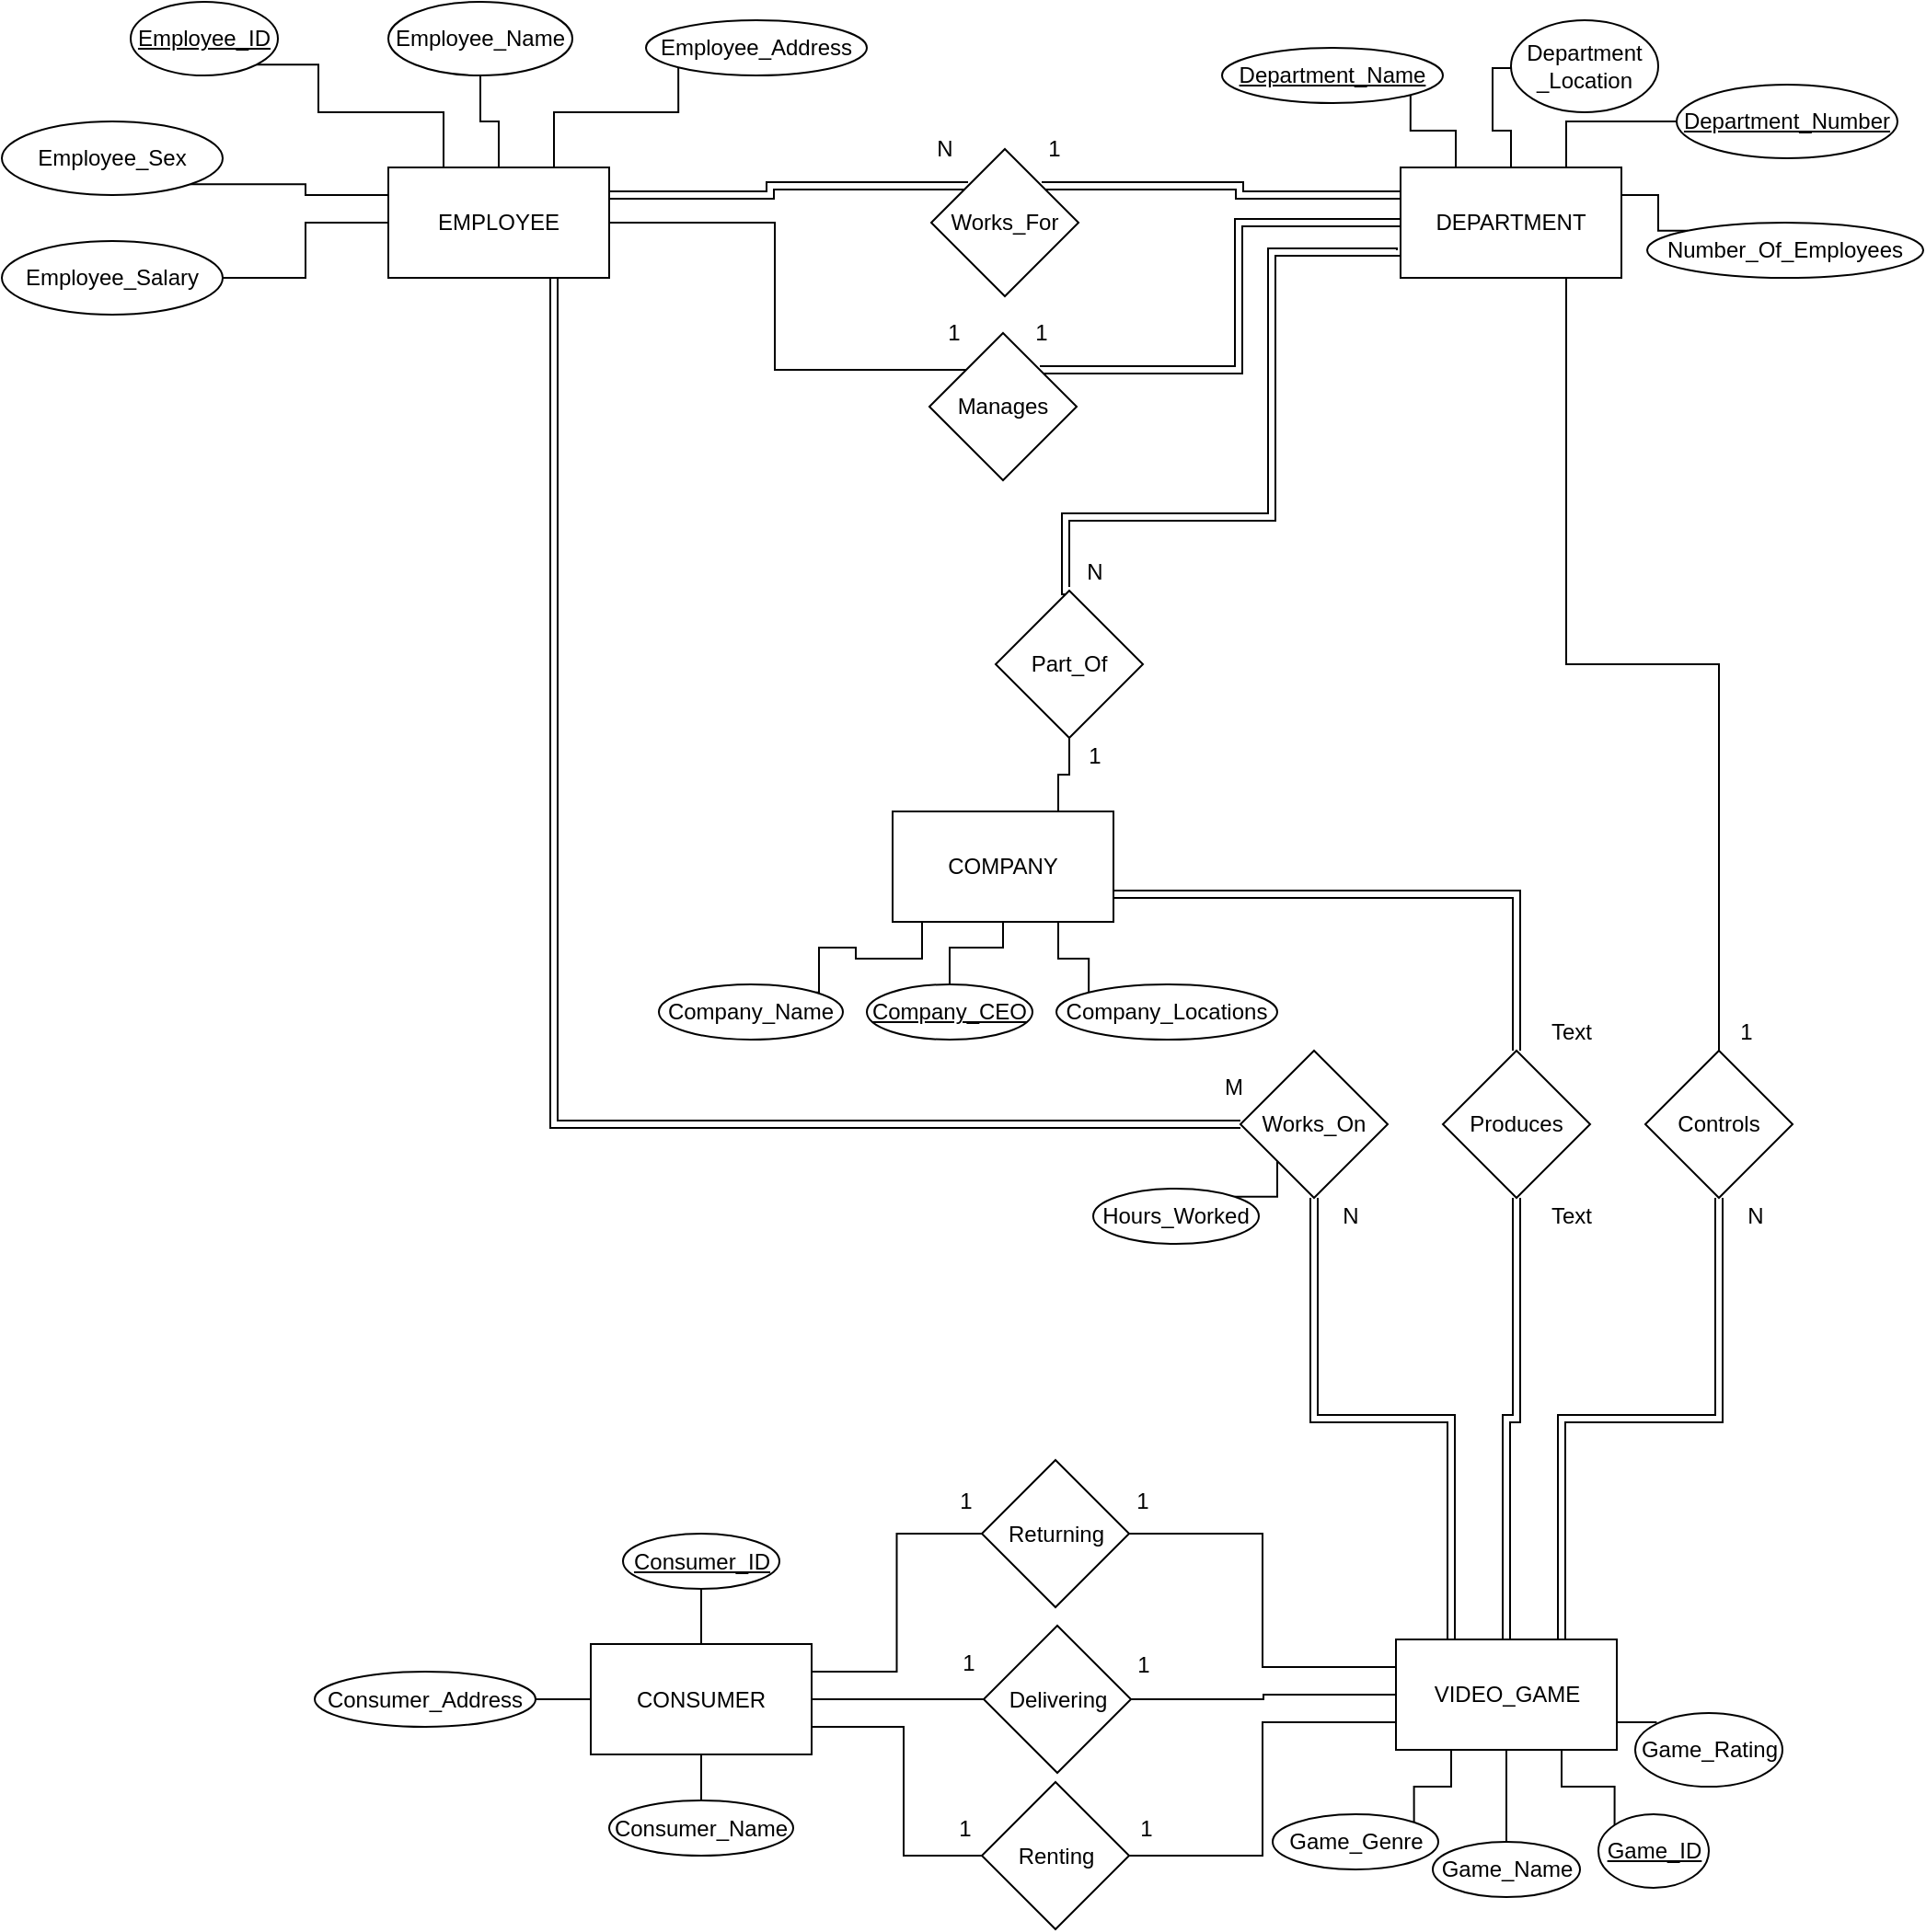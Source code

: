 <mxfile version="12.3.2" type="device" pages="2"><diagram id="pkWlkl_4wmQNtJCve50J" name="ER_Diagram"><mxGraphModel dx="2690" dy="1055" grid="1" gridSize="10" guides="1" tooltips="1" connect="1" arrows="1" fold="1" page="1" pageScale="1" pageWidth="850" pageHeight="1100" math="0" shadow="0"><root><mxCell id="I0w0LLHJPaxNUQu-10mH-0"/><mxCell id="I0w0LLHJPaxNUQu-10mH-1" parent="I0w0LLHJPaxNUQu-10mH-0"/><mxCell id="Tpa4xKge-1lGGUMqEtfg-49" style="edgeStyle=orthogonalEdgeStyle;rounded=0;orthogonalLoop=1;jettySize=auto;html=1;exitX=1;exitY=0.75;exitDx=0;exitDy=0;entryX=0.5;entryY=0;entryDx=0;entryDy=0;endArrow=none;endFill=0;shape=link;" edge="1" parent="I0w0LLHJPaxNUQu-10mH-1" source="I0w0LLHJPaxNUQu-10mH-2" target="Tpa4xKge-1lGGUMqEtfg-44"><mxGeometry relative="1" as="geometry"/></mxCell><mxCell id="9fXInhG3Dvd31H-AmijZ-2" style="edgeStyle=orthogonalEdgeStyle;rounded=0;orthogonalLoop=1;jettySize=auto;html=1;exitX=0.75;exitY=1;exitDx=0;exitDy=0;entryX=0;entryY=0;entryDx=0;entryDy=0;endArrow=none;endFill=0;" edge="1" parent="I0w0LLHJPaxNUQu-10mH-1" source="I0w0LLHJPaxNUQu-10mH-2" target="Tpa4xKge-1lGGUMqEtfg-40"><mxGeometry relative="1" as="geometry"/></mxCell><mxCell id="9fXInhG3Dvd31H-AmijZ-3" style="edgeStyle=orthogonalEdgeStyle;rounded=0;orthogonalLoop=1;jettySize=auto;html=1;exitX=0.25;exitY=1;exitDx=0;exitDy=0;entryX=1;entryY=0;entryDx=0;entryDy=0;endArrow=none;endFill=0;" edge="1" parent="I0w0LLHJPaxNUQu-10mH-1" source="I0w0LLHJPaxNUQu-10mH-2" target="Tpa4xKge-1lGGUMqEtfg-39"><mxGeometry relative="1" as="geometry"><Array as="points"><mxPoint x="380" y="500"/><mxPoint x="380" y="520"/><mxPoint x="344" y="520"/><mxPoint x="344" y="514"/><mxPoint x="324" y="514"/></Array></mxGeometry></mxCell><mxCell id="I0w0LLHJPaxNUQu-10mH-2" value="COMPANY" style="rounded=0;whiteSpace=wrap;html=1;" vertex="1" parent="I0w0LLHJPaxNUQu-10mH-1"><mxGeometry x="364" y="440" width="120" height="60" as="geometry"/></mxCell><mxCell id="Tpa4xKge-1lGGUMqEtfg-28" style="edgeStyle=orthogonalEdgeStyle;rounded=0;orthogonalLoop=1;jettySize=auto;html=1;exitX=1;exitY=0.25;exitDx=0;exitDy=0;entryX=0;entryY=0;entryDx=0;entryDy=0;shape=link;" edge="1" parent="I0w0LLHJPaxNUQu-10mH-1" source="I0w0LLHJPaxNUQu-10mH-3" target="Tpa4xKge-1lGGUMqEtfg-24"><mxGeometry relative="1" as="geometry"/></mxCell><mxCell id="Tpa4xKge-1lGGUMqEtfg-30" style="edgeStyle=orthogonalEdgeStyle;rounded=0;orthogonalLoop=1;jettySize=auto;html=1;exitX=1;exitY=0.5;exitDx=0;exitDy=0;entryX=0;entryY=0;entryDx=0;entryDy=0;endArrow=none;endFill=0;" edge="1" parent="I0w0LLHJPaxNUQu-10mH-1" source="I0w0LLHJPaxNUQu-10mH-3" target="Tpa4xKge-1lGGUMqEtfg-25"><mxGeometry relative="1" as="geometry"><Array as="points"><mxPoint x="300" y="120"/><mxPoint x="300" y="200"/></Array></mxGeometry></mxCell><mxCell id="Tpa4xKge-1lGGUMqEtfg-51" style="edgeStyle=orthogonalEdgeStyle;rounded=0;orthogonalLoop=1;jettySize=auto;html=1;exitX=0.75;exitY=1;exitDx=0;exitDy=0;entryX=0;entryY=0.5;entryDx=0;entryDy=0;endArrow=none;endFill=0;shape=link;" edge="1" parent="I0w0LLHJPaxNUQu-10mH-1" source="I0w0LLHJPaxNUQu-10mH-3" target="Tpa4xKge-1lGGUMqEtfg-45"><mxGeometry relative="1" as="geometry"/></mxCell><mxCell id="I0w0LLHJPaxNUQu-10mH-3" value="EMPLOYEE" style="rounded=0;whiteSpace=wrap;html=1;" vertex="1" parent="I0w0LLHJPaxNUQu-10mH-1"><mxGeometry x="90" y="90" width="120" height="60" as="geometry"/></mxCell><mxCell id="Tpa4xKge-1lGGUMqEtfg-35" style="edgeStyle=orthogonalEdgeStyle;rounded=0;orthogonalLoop=1;jettySize=auto;html=1;exitX=0;exitY=0.75;exitDx=0;exitDy=0;entryX=0.5;entryY=0;entryDx=0;entryDy=0;endArrow=none;endFill=0;shape=link;" edge="1" parent="I0w0LLHJPaxNUQu-10mH-1" source="I0w0LLHJPaxNUQu-10mH-4" target="Tpa4xKge-1lGGUMqEtfg-34"><mxGeometry relative="1" as="geometry"><Array as="points"><mxPoint x="570" y="136"/><mxPoint x="570" y="280"/><mxPoint x="458" y="280"/></Array></mxGeometry></mxCell><mxCell id="Tpa4xKge-1lGGUMqEtfg-50" style="edgeStyle=orthogonalEdgeStyle;rounded=0;orthogonalLoop=1;jettySize=auto;html=1;exitX=0.75;exitY=1;exitDx=0;exitDy=0;entryX=0.5;entryY=0;entryDx=0;entryDy=0;endArrow=none;endFill=0;" edge="1" parent="I0w0LLHJPaxNUQu-10mH-1" source="I0w0LLHJPaxNUQu-10mH-4" target="Tpa4xKge-1lGGUMqEtfg-43"><mxGeometry relative="1" as="geometry"/></mxCell><mxCell id="fMg0SopHp3dBCs3YoweB-34" style="edgeStyle=orthogonalEdgeStyle;rounded=0;orthogonalLoop=1;jettySize=auto;html=1;exitX=0.25;exitY=0;exitDx=0;exitDy=0;entryX=1;entryY=1;entryDx=0;entryDy=0;endArrow=none;endFill=0;" edge="1" parent="I0w0LLHJPaxNUQu-10mH-1" source="I0w0LLHJPaxNUQu-10mH-4" target="Tpa4xKge-1lGGUMqEtfg-3"><mxGeometry relative="1" as="geometry"/></mxCell><mxCell id="fMg0SopHp3dBCs3YoweB-36" style="edgeStyle=orthogonalEdgeStyle;rounded=0;orthogonalLoop=1;jettySize=auto;html=1;exitX=0.5;exitY=0;exitDx=0;exitDy=0;entryX=0;entryY=0.5;entryDx=0;entryDy=0;endArrow=none;endFill=0;" edge="1" parent="I0w0LLHJPaxNUQu-10mH-1" source="I0w0LLHJPaxNUQu-10mH-4" target="Tpa4xKge-1lGGUMqEtfg-5"><mxGeometry relative="1" as="geometry"><Array as="points"><mxPoint x="700" y="70"/><mxPoint x="690" y="70"/><mxPoint x="690" y="36"/></Array></mxGeometry></mxCell><mxCell id="fMg0SopHp3dBCs3YoweB-37" style="edgeStyle=orthogonalEdgeStyle;rounded=0;orthogonalLoop=1;jettySize=auto;html=1;exitX=0.75;exitY=0;exitDx=0;exitDy=0;entryX=0;entryY=0.5;entryDx=0;entryDy=0;endArrow=none;endFill=0;" edge="1" parent="I0w0LLHJPaxNUQu-10mH-1" source="I0w0LLHJPaxNUQu-10mH-4" target="Tpa4xKge-1lGGUMqEtfg-37"><mxGeometry relative="1" as="geometry"/></mxCell><mxCell id="fMg0SopHp3dBCs3YoweB-38" style="edgeStyle=orthogonalEdgeStyle;rounded=0;orthogonalLoop=1;jettySize=auto;html=1;exitX=1;exitY=0.25;exitDx=0;exitDy=0;entryX=0;entryY=0;entryDx=0;entryDy=0;endArrow=none;endFill=0;" edge="1" parent="I0w0LLHJPaxNUQu-10mH-1" source="I0w0LLHJPaxNUQu-10mH-4" target="9fXInhG3Dvd31H-AmijZ-0"><mxGeometry relative="1" as="geometry"/></mxCell><mxCell id="I0w0LLHJPaxNUQu-10mH-4" value="DEPARTMENT" style="rounded=0;whiteSpace=wrap;html=1;" vertex="1" parent="I0w0LLHJPaxNUQu-10mH-1"><mxGeometry x="640" y="90" width="120" height="60" as="geometry"/></mxCell><mxCell id="Tpa4xKge-1lGGUMqEtfg-62" style="edgeStyle=orthogonalEdgeStyle;rounded=0;orthogonalLoop=1;jettySize=auto;html=1;exitX=1;exitY=0.25;exitDx=0;exitDy=0;entryX=0;entryY=0.5;entryDx=0;entryDy=0;endArrow=none;endFill=0;" edge="1" parent="I0w0LLHJPaxNUQu-10mH-1" source="I0w0LLHJPaxNUQu-10mH-5" target="Tpa4xKge-1lGGUMqEtfg-60"><mxGeometry relative="1" as="geometry"/></mxCell><mxCell id="Tpa4xKge-1lGGUMqEtfg-63" style="edgeStyle=orthogonalEdgeStyle;rounded=0;orthogonalLoop=1;jettySize=auto;html=1;exitX=1;exitY=0.75;exitDx=0;exitDy=0;entryX=0;entryY=0.5;entryDx=0;entryDy=0;endArrow=none;endFill=0;" edge="1" parent="I0w0LLHJPaxNUQu-10mH-1" source="I0w0LLHJPaxNUQu-10mH-5" target="Tpa4xKge-1lGGUMqEtfg-57"><mxGeometry relative="1" as="geometry"><Array as="points"><mxPoint x="370" y="937.5"/><mxPoint x="370" y="1007.5"/></Array></mxGeometry></mxCell><mxCell id="fMg0SopHp3dBCs3YoweB-21" style="edgeStyle=orthogonalEdgeStyle;rounded=0;orthogonalLoop=1;jettySize=auto;html=1;exitX=1;exitY=0.5;exitDx=0;exitDy=0;entryX=0;entryY=0.5;entryDx=0;entryDy=0;endArrow=none;endFill=0;" edge="1" parent="I0w0LLHJPaxNUQu-10mH-1" source="I0w0LLHJPaxNUQu-10mH-5" target="fMg0SopHp3dBCs3YoweB-19"><mxGeometry relative="1" as="geometry"/></mxCell><mxCell id="fMg0SopHp3dBCs3YoweB-31" style="edgeStyle=orthogonalEdgeStyle;rounded=0;orthogonalLoop=1;jettySize=auto;html=1;exitX=0.5;exitY=0;exitDx=0;exitDy=0;entryX=0.5;entryY=1;entryDx=0;entryDy=0;endArrow=none;endFill=0;" edge="1" parent="I0w0LLHJPaxNUQu-10mH-1" source="I0w0LLHJPaxNUQu-10mH-5" target="fMg0SopHp3dBCs3YoweB-25"><mxGeometry relative="1" as="geometry"/></mxCell><mxCell id="fMg0SopHp3dBCs3YoweB-32" style="edgeStyle=orthogonalEdgeStyle;rounded=0;orthogonalLoop=1;jettySize=auto;html=1;exitX=0;exitY=0.5;exitDx=0;exitDy=0;entryX=1;entryY=0.5;entryDx=0;entryDy=0;endArrow=none;endFill=0;" edge="1" parent="I0w0LLHJPaxNUQu-10mH-1" source="I0w0LLHJPaxNUQu-10mH-5" target="fMg0SopHp3dBCs3YoweB-27"><mxGeometry relative="1" as="geometry"/></mxCell><mxCell id="fMg0SopHp3dBCs3YoweB-33" style="edgeStyle=orthogonalEdgeStyle;rounded=0;orthogonalLoop=1;jettySize=auto;html=1;exitX=0.5;exitY=1;exitDx=0;exitDy=0;entryX=0.5;entryY=0;entryDx=0;entryDy=0;endArrow=none;endFill=0;" edge="1" parent="I0w0LLHJPaxNUQu-10mH-1" source="I0w0LLHJPaxNUQu-10mH-5" target="fMg0SopHp3dBCs3YoweB-26"><mxGeometry relative="1" as="geometry"/></mxCell><mxCell id="I0w0LLHJPaxNUQu-10mH-5" value="CONSUMER" style="rounded=0;whiteSpace=wrap;html=1;" vertex="1" parent="I0w0LLHJPaxNUQu-10mH-1"><mxGeometry x="200" y="892.5" width="120" height="60" as="geometry"/></mxCell><mxCell id="Tpa4xKge-1lGGUMqEtfg-66" style="edgeStyle=orthogonalEdgeStyle;rounded=0;orthogonalLoop=1;jettySize=auto;html=1;exitX=0.25;exitY=1;exitDx=0;exitDy=0;entryX=1;entryY=0;entryDx=0;entryDy=0;endArrow=none;endFill=0;" edge="1" parent="I0w0LLHJPaxNUQu-10mH-1" source="I0w0LLHJPaxNUQu-10mH-6" target="Tpa4xKge-1lGGUMqEtfg-10"><mxGeometry relative="1" as="geometry"/></mxCell><mxCell id="Tpa4xKge-1lGGUMqEtfg-67" style="edgeStyle=orthogonalEdgeStyle;rounded=0;orthogonalLoop=1;jettySize=auto;html=1;exitX=0.75;exitY=1;exitDx=0;exitDy=0;entryX=0;entryY=0;entryDx=0;entryDy=0;endArrow=none;endFill=0;" edge="1" parent="I0w0LLHJPaxNUQu-10mH-1" source="I0w0LLHJPaxNUQu-10mH-6" target="Tpa4xKge-1lGGUMqEtfg-11"><mxGeometry relative="1" as="geometry"/></mxCell><mxCell id="Tpa4xKge-1lGGUMqEtfg-68" style="edgeStyle=orthogonalEdgeStyle;rounded=0;orthogonalLoop=1;jettySize=auto;html=1;exitX=0.5;exitY=1;exitDx=0;exitDy=0;entryX=0.5;entryY=0;entryDx=0;entryDy=0;endArrow=none;endFill=0;" edge="1" parent="I0w0LLHJPaxNUQu-10mH-1" source="I0w0LLHJPaxNUQu-10mH-6" target="Tpa4xKge-1lGGUMqEtfg-9"><mxGeometry relative="1" as="geometry"/></mxCell><mxCell id="fMg0SopHp3dBCs3YoweB-2" style="edgeStyle=orthogonalEdgeStyle;rounded=0;orthogonalLoop=1;jettySize=auto;html=1;exitX=1;exitY=0.75;exitDx=0;exitDy=0;entryX=0;entryY=0;entryDx=0;entryDy=0;endArrow=none;endFill=0;" edge="1" parent="I0w0LLHJPaxNUQu-10mH-1" source="I0w0LLHJPaxNUQu-10mH-6" target="fMg0SopHp3dBCs3YoweB-1"><mxGeometry relative="1" as="geometry"/></mxCell><mxCell id="I0w0LLHJPaxNUQu-10mH-6" value="VIDEO_GAME" style="rounded=0;whiteSpace=wrap;html=1;" vertex="1" parent="I0w0LLHJPaxNUQu-10mH-1"><mxGeometry x="637.5" y="890" width="120" height="60" as="geometry"/></mxCell><mxCell id="Tpa4xKge-1lGGUMqEtfg-12" style="edgeStyle=orthogonalEdgeStyle;rounded=0;orthogonalLoop=1;jettySize=auto;html=1;exitX=0.5;exitY=1;exitDx=0;exitDy=0;entryX=0.5;entryY=0;entryDx=0;entryDy=0;endArrow=none;endFill=0;" edge="1" parent="I0w0LLHJPaxNUQu-10mH-1" source="Tpa4xKge-1lGGUMqEtfg-0" target="I0w0LLHJPaxNUQu-10mH-3"><mxGeometry relative="1" as="geometry"/></mxCell><mxCell id="Tpa4xKge-1lGGUMqEtfg-0" value="Employee_Name" style="ellipse;whiteSpace=wrap;html=1;" vertex="1" parent="I0w0LLHJPaxNUQu-10mH-1"><mxGeometry x="90" width="100" height="40" as="geometry"/></mxCell><mxCell id="Tpa4xKge-1lGGUMqEtfg-14" style="edgeStyle=orthogonalEdgeStyle;rounded=0;orthogonalLoop=1;jettySize=auto;html=1;exitX=0;exitY=1;exitDx=0;exitDy=0;entryX=0.75;entryY=0;entryDx=0;entryDy=0;endArrow=none;endFill=0;" edge="1" parent="I0w0LLHJPaxNUQu-10mH-1" source="Tpa4xKge-1lGGUMqEtfg-1" target="I0w0LLHJPaxNUQu-10mH-3"><mxGeometry relative="1" as="geometry"><Array as="points"><mxPoint x="248" y="60"/><mxPoint x="180" y="60"/></Array></mxGeometry></mxCell><mxCell id="Tpa4xKge-1lGGUMqEtfg-1" value="Employee_Address" style="ellipse;whiteSpace=wrap;html=1;" vertex="1" parent="I0w0LLHJPaxNUQu-10mH-1"><mxGeometry x="230" y="10" width="120" height="30" as="geometry"/></mxCell><mxCell id="Tpa4xKge-1lGGUMqEtfg-13" style="edgeStyle=orthogonalEdgeStyle;rounded=0;orthogonalLoop=1;jettySize=auto;html=1;exitX=1;exitY=1;exitDx=0;exitDy=0;entryX=0.25;entryY=0;entryDx=0;entryDy=0;endArrow=none;endFill=0;" edge="1" parent="I0w0LLHJPaxNUQu-10mH-1" source="Tpa4xKge-1lGGUMqEtfg-2" target="I0w0LLHJPaxNUQu-10mH-3"><mxGeometry relative="1" as="geometry"><Array as="points"><mxPoint x="52" y="60"/><mxPoint x="120" y="60"/></Array></mxGeometry></mxCell><mxCell id="Tpa4xKge-1lGGUMqEtfg-2" value="Employee_ID" style="ellipse;whiteSpace=wrap;html=1;fontStyle=4" vertex="1" parent="I0w0LLHJPaxNUQu-10mH-1"><mxGeometry x="-50" width="80" height="40" as="geometry"/></mxCell><mxCell id="Tpa4xKge-1lGGUMqEtfg-3" value="Department_Name" style="ellipse;whiteSpace=wrap;html=1;fontStyle=4" vertex="1" parent="I0w0LLHJPaxNUQu-10mH-1"><mxGeometry x="543" y="25" width="120" height="30" as="geometry"/></mxCell><mxCell id="Tpa4xKge-1lGGUMqEtfg-5" value="Department&lt;br&gt;_Location" style="ellipse;whiteSpace=wrap;html=1;" vertex="1" parent="I0w0LLHJPaxNUQu-10mH-1"><mxGeometry x="700" y="10" width="80" height="50" as="geometry"/></mxCell><mxCell id="Tpa4xKge-1lGGUMqEtfg-9" value="Game_Name" style="ellipse;whiteSpace=wrap;html=1;" vertex="1" parent="I0w0LLHJPaxNUQu-10mH-1"><mxGeometry x="657.5" y="1000" width="80" height="30" as="geometry"/></mxCell><mxCell id="Tpa4xKge-1lGGUMqEtfg-10" value="Game_Genre" style="ellipse;whiteSpace=wrap;html=1;" vertex="1" parent="I0w0LLHJPaxNUQu-10mH-1"><mxGeometry x="570.5" y="985" width="90" height="30" as="geometry"/></mxCell><mxCell id="Tpa4xKge-1lGGUMqEtfg-11" value="Game_ID" style="ellipse;whiteSpace=wrap;html=1;fontStyle=4" vertex="1" parent="I0w0LLHJPaxNUQu-10mH-1"><mxGeometry x="747.5" y="985" width="60" height="40" as="geometry"/></mxCell><mxCell id="Tpa4xKge-1lGGUMqEtfg-21" style="edgeStyle=orthogonalEdgeStyle;rounded=0;orthogonalLoop=1;jettySize=auto;html=1;exitX=1;exitY=1;exitDx=0;exitDy=0;entryX=0;entryY=0.25;entryDx=0;entryDy=0;endArrow=none;endFill=0;" edge="1" parent="I0w0LLHJPaxNUQu-10mH-1" source="Tpa4xKge-1lGGUMqEtfg-18" target="I0w0LLHJPaxNUQu-10mH-3"><mxGeometry relative="1" as="geometry"/></mxCell><mxCell id="Tpa4xKge-1lGGUMqEtfg-18" value="Employee_Sex" style="ellipse;whiteSpace=wrap;html=1;" vertex="1" parent="I0w0LLHJPaxNUQu-10mH-1"><mxGeometry x="-120" y="65" width="120" height="40" as="geometry"/></mxCell><mxCell id="Tpa4xKge-1lGGUMqEtfg-22" style="edgeStyle=orthogonalEdgeStyle;rounded=0;orthogonalLoop=1;jettySize=auto;html=1;exitX=1;exitY=0.5;exitDx=0;exitDy=0;entryX=0;entryY=0.5;entryDx=0;entryDy=0;endArrow=none;endFill=0;" edge="1" parent="I0w0LLHJPaxNUQu-10mH-1" source="Tpa4xKge-1lGGUMqEtfg-19" target="I0w0LLHJPaxNUQu-10mH-3"><mxGeometry relative="1" as="geometry"/></mxCell><mxCell id="Tpa4xKge-1lGGUMqEtfg-19" value="Employee_Salary" style="ellipse;whiteSpace=wrap;html=1;" vertex="1" parent="I0w0LLHJPaxNUQu-10mH-1"><mxGeometry x="-120" y="130" width="120" height="40" as="geometry"/></mxCell><mxCell id="Tpa4xKge-1lGGUMqEtfg-29" style="edgeStyle=orthogonalEdgeStyle;rounded=0;orthogonalLoop=1;jettySize=auto;html=1;exitX=1;exitY=0;exitDx=0;exitDy=0;entryX=0;entryY=0.25;entryDx=0;entryDy=0;shape=link;" edge="1" parent="I0w0LLHJPaxNUQu-10mH-1" source="Tpa4xKge-1lGGUMqEtfg-24" target="I0w0LLHJPaxNUQu-10mH-4"><mxGeometry relative="1" as="geometry"/></mxCell><mxCell id="Tpa4xKge-1lGGUMqEtfg-24" value="Works_For" style="rhombus;whiteSpace=wrap;html=1;" vertex="1" parent="I0w0LLHJPaxNUQu-10mH-1"><mxGeometry x="385" y="80" width="80" height="80" as="geometry"/></mxCell><mxCell id="Tpa4xKge-1lGGUMqEtfg-31" style="edgeStyle=orthogonalEdgeStyle;shape=link;rounded=0;orthogonalLoop=1;jettySize=auto;html=1;exitX=1;exitY=0;exitDx=0;exitDy=0;entryX=0;entryY=0.5;entryDx=0;entryDy=0;" edge="1" parent="I0w0LLHJPaxNUQu-10mH-1" source="Tpa4xKge-1lGGUMqEtfg-25" target="I0w0LLHJPaxNUQu-10mH-4"><mxGeometry relative="1" as="geometry"/></mxCell><mxCell id="Tpa4xKge-1lGGUMqEtfg-25" value="Manages" style="rhombus;whiteSpace=wrap;html=1;" vertex="1" parent="I0w0LLHJPaxNUQu-10mH-1"><mxGeometry x="384" y="180" width="80" height="80" as="geometry"/></mxCell><mxCell id="Tpa4xKge-1lGGUMqEtfg-33" style="edgeStyle=orthogonalEdgeStyle;rounded=0;orthogonalLoop=1;jettySize=auto;html=1;exitX=0.5;exitY=0;exitDx=0;exitDy=0;entryX=0.5;entryY=1;entryDx=0;entryDy=0;endArrow=none;endFill=0;" edge="1" parent="I0w0LLHJPaxNUQu-10mH-1" source="Tpa4xKge-1lGGUMqEtfg-32" target="I0w0LLHJPaxNUQu-10mH-2"><mxGeometry relative="1" as="geometry"/></mxCell><mxCell id="Tpa4xKge-1lGGUMqEtfg-32" value="Company_CEO" style="ellipse;whiteSpace=wrap;html=1;fontStyle=4" vertex="1" parent="I0w0LLHJPaxNUQu-10mH-1"><mxGeometry x="350" y="534" width="90" height="30" as="geometry"/></mxCell><mxCell id="Tpa4xKge-1lGGUMqEtfg-36" style="edgeStyle=orthogonalEdgeStyle;rounded=0;orthogonalLoop=1;jettySize=auto;html=1;exitX=0.5;exitY=1;exitDx=0;exitDy=0;entryX=0.75;entryY=0;entryDx=0;entryDy=0;endArrow=none;endFill=0;" edge="1" parent="I0w0LLHJPaxNUQu-10mH-1" source="Tpa4xKge-1lGGUMqEtfg-34" target="I0w0LLHJPaxNUQu-10mH-2"><mxGeometry relative="1" as="geometry"/></mxCell><mxCell id="Tpa4xKge-1lGGUMqEtfg-34" value="Part_Of" style="rhombus;whiteSpace=wrap;html=1;" vertex="1" parent="I0w0LLHJPaxNUQu-10mH-1"><mxGeometry x="420" y="320" width="80" height="80" as="geometry"/></mxCell><mxCell id="Tpa4xKge-1lGGUMqEtfg-37" value="Department_Number" style="ellipse;whiteSpace=wrap;html=1;fontStyle=4" vertex="1" parent="I0w0LLHJPaxNUQu-10mH-1"><mxGeometry x="790" y="45" width="120" height="40" as="geometry"/></mxCell><mxCell id="Tpa4xKge-1lGGUMqEtfg-39" value="Company_Name" style="ellipse;whiteSpace=wrap;html=1;" vertex="1" parent="I0w0LLHJPaxNUQu-10mH-1"><mxGeometry x="237" y="534" width="100" height="30" as="geometry"/></mxCell><mxCell id="Tpa4xKge-1lGGUMqEtfg-40" value="Company_Locations" style="ellipse;whiteSpace=wrap;html=1;" vertex="1" parent="I0w0LLHJPaxNUQu-10mH-1"><mxGeometry x="453" y="534" width="120" height="30" as="geometry"/></mxCell><mxCell id="Tpa4xKge-1lGGUMqEtfg-73" style="edgeStyle=orthogonalEdgeStyle;shape=link;rounded=0;orthogonalLoop=1;jettySize=auto;html=1;exitX=0.5;exitY=1;exitDx=0;exitDy=0;entryX=0.75;entryY=0;entryDx=0;entryDy=0;endArrow=none;endFill=0;" edge="1" parent="I0w0LLHJPaxNUQu-10mH-1" source="Tpa4xKge-1lGGUMqEtfg-43" target="I0w0LLHJPaxNUQu-10mH-6"><mxGeometry relative="1" as="geometry"/></mxCell><mxCell id="Tpa4xKge-1lGGUMqEtfg-43" value="Controls" style="rhombus;whiteSpace=wrap;html=1;" vertex="1" parent="I0w0LLHJPaxNUQu-10mH-1"><mxGeometry x="773" y="570" width="80" height="80" as="geometry"/></mxCell><mxCell id="Tpa4xKge-1lGGUMqEtfg-46" style="edgeStyle=orthogonalEdgeStyle;rounded=0;orthogonalLoop=1;jettySize=auto;html=1;exitX=0.5;exitY=1;exitDx=0;exitDy=0;entryX=0.5;entryY=0;entryDx=0;entryDy=0;endArrow=none;endFill=0;shape=link;" edge="1" parent="I0w0LLHJPaxNUQu-10mH-1" source="Tpa4xKge-1lGGUMqEtfg-44" target="I0w0LLHJPaxNUQu-10mH-6"><mxGeometry relative="1" as="geometry"/></mxCell><mxCell id="Tpa4xKge-1lGGUMqEtfg-44" value="Produces" style="rhombus;whiteSpace=wrap;html=1;" vertex="1" parent="I0w0LLHJPaxNUQu-10mH-1"><mxGeometry x="663" y="570" width="80" height="80" as="geometry"/></mxCell><mxCell id="Tpa4xKge-1lGGUMqEtfg-48" style="edgeStyle=orthogonalEdgeStyle;rounded=0;orthogonalLoop=1;jettySize=auto;html=1;exitX=0.5;exitY=1;exitDx=0;exitDy=0;entryX=0.25;entryY=0;entryDx=0;entryDy=0;endArrow=none;endFill=0;shape=link;" edge="1" parent="I0w0LLHJPaxNUQu-10mH-1" source="Tpa4xKge-1lGGUMqEtfg-45" target="I0w0LLHJPaxNUQu-10mH-6"><mxGeometry relative="1" as="geometry"/></mxCell><mxCell id="Tpa4xKge-1lGGUMqEtfg-45" value="Works_On" style="rhombus;whiteSpace=wrap;html=1;" vertex="1" parent="I0w0LLHJPaxNUQu-10mH-1"><mxGeometry x="553" y="570" width="80" height="80" as="geometry"/></mxCell><mxCell id="Tpa4xKge-1lGGUMqEtfg-65" style="edgeStyle=orthogonalEdgeStyle;rounded=0;orthogonalLoop=1;jettySize=auto;html=1;exitX=1;exitY=0.5;exitDx=0;exitDy=0;entryX=0;entryY=0.75;entryDx=0;entryDy=0;endArrow=none;endFill=0;" edge="1" parent="I0w0LLHJPaxNUQu-10mH-1" source="Tpa4xKge-1lGGUMqEtfg-57" target="I0w0LLHJPaxNUQu-10mH-6"><mxGeometry relative="1" as="geometry"/></mxCell><mxCell id="Tpa4xKge-1lGGUMqEtfg-57" value="Renting" style="rhombus;whiteSpace=wrap;html=1;" vertex="1" parent="I0w0LLHJPaxNUQu-10mH-1"><mxGeometry x="412.5" y="967.5" width="80" height="80" as="geometry"/></mxCell><mxCell id="Tpa4xKge-1lGGUMqEtfg-64" style="edgeStyle=orthogonalEdgeStyle;rounded=0;orthogonalLoop=1;jettySize=auto;html=1;exitX=1;exitY=0.5;exitDx=0;exitDy=0;entryX=0;entryY=0.25;entryDx=0;entryDy=0;endArrow=none;endFill=0;" edge="1" parent="I0w0LLHJPaxNUQu-10mH-1" source="Tpa4xKge-1lGGUMqEtfg-60" target="I0w0LLHJPaxNUQu-10mH-6"><mxGeometry relative="1" as="geometry"/></mxCell><mxCell id="Tpa4xKge-1lGGUMqEtfg-60" value="Returning" style="rhombus;whiteSpace=wrap;html=1;" vertex="1" parent="I0w0LLHJPaxNUQu-10mH-1"><mxGeometry x="412.5" y="792.5" width="80" height="80" as="geometry"/></mxCell><mxCell id="fMg0SopHp3dBCs3YoweB-39" style="edgeStyle=orthogonalEdgeStyle;rounded=0;orthogonalLoop=1;jettySize=auto;html=1;exitX=1;exitY=0;exitDx=0;exitDy=0;entryX=0;entryY=1;entryDx=0;entryDy=0;endArrow=none;endFill=0;" edge="1" parent="I0w0LLHJPaxNUQu-10mH-1" source="Tpa4xKge-1lGGUMqEtfg-74" target="Tpa4xKge-1lGGUMqEtfg-45"><mxGeometry relative="1" as="geometry"/></mxCell><mxCell id="Tpa4xKge-1lGGUMqEtfg-74" value="Hours_Worked" style="ellipse;whiteSpace=wrap;html=1;" vertex="1" parent="I0w0LLHJPaxNUQu-10mH-1"><mxGeometry x="473" y="645" width="90" height="30" as="geometry"/></mxCell><mxCell id="9fXInhG3Dvd31H-AmijZ-0" value="Number_Of_Employees" style="ellipse;whiteSpace=wrap;html=1;" vertex="1" parent="I0w0LLHJPaxNUQu-10mH-1"><mxGeometry x="774" y="120" width="150" height="30" as="geometry"/></mxCell><mxCell id="fMg0SopHp3dBCs3YoweB-1" value="Game_Rating" style="ellipse;whiteSpace=wrap;html=1;" vertex="1" parent="I0w0LLHJPaxNUQu-10mH-1"><mxGeometry x="767.5" y="930" width="80" height="40" as="geometry"/></mxCell><mxCell id="fMg0SopHp3dBCs3YoweB-3" value="N" style="text;html=1;strokeColor=none;fillColor=none;align=center;verticalAlign=middle;whiteSpace=wrap;rounded=0;" vertex="1" parent="I0w0LLHJPaxNUQu-10mH-1"><mxGeometry x="385" y="70" width="15" height="20" as="geometry"/></mxCell><mxCell id="fMg0SopHp3dBCs3YoweB-4" value="1" style="text;html=1;strokeColor=none;fillColor=none;align=center;verticalAlign=middle;whiteSpace=wrap;rounded=0;" vertex="1" parent="I0w0LLHJPaxNUQu-10mH-1"><mxGeometry x="444" y="70" width="16" height="20" as="geometry"/></mxCell><mxCell id="fMg0SopHp3dBCs3YoweB-5" value="1" style="text;html=1;strokeColor=none;fillColor=none;align=center;verticalAlign=middle;whiteSpace=wrap;rounded=0;" vertex="1" parent="I0w0LLHJPaxNUQu-10mH-1"><mxGeometry x="390" y="170" width="15" height="20" as="geometry"/></mxCell><mxCell id="fMg0SopHp3dBCs3YoweB-6" value="1" style="text;html=1;strokeColor=none;fillColor=none;align=center;verticalAlign=middle;whiteSpace=wrap;rounded=0;" vertex="1" parent="I0w0LLHJPaxNUQu-10mH-1"><mxGeometry x="440" y="170" width="10" height="20" as="geometry"/></mxCell><mxCell id="fMg0SopHp3dBCs3YoweB-7" value="M" style="text;html=1;strokeColor=none;fillColor=none;align=center;verticalAlign=middle;whiteSpace=wrap;rounded=0;" vertex="1" parent="I0w0LLHJPaxNUQu-10mH-1"><mxGeometry x="543" y="580" width="13" height="20" as="geometry"/></mxCell><mxCell id="fMg0SopHp3dBCs3YoweB-8" value="N" style="text;html=1;strokeColor=none;fillColor=none;align=center;verticalAlign=middle;whiteSpace=wrap;rounded=0;" vertex="1" parent="I0w0LLHJPaxNUQu-10mH-1"><mxGeometry x="468" y="300" width="12" height="20" as="geometry"/></mxCell><mxCell id="fMg0SopHp3dBCs3YoweB-9" value="1" style="text;html=1;strokeColor=none;fillColor=none;align=center;verticalAlign=middle;whiteSpace=wrap;rounded=0;" vertex="1" parent="I0w0LLHJPaxNUQu-10mH-1"><mxGeometry x="468" y="400" width="12" height="20" as="geometry"/></mxCell><mxCell id="fMg0SopHp3dBCs3YoweB-10" value="N" style="text;html=1;strokeColor=none;fillColor=none;align=center;verticalAlign=middle;whiteSpace=wrap;rounded=0;" vertex="1" parent="I0w0LLHJPaxNUQu-10mH-1"><mxGeometry x="603" y="650" width="20" height="20" as="geometry"/></mxCell><mxCell id="fMg0SopHp3dBCs3YoweB-11" value="Text" style="text;html=1;strokeColor=none;fillColor=none;align=center;verticalAlign=middle;whiteSpace=wrap;rounded=0;" vertex="1" parent="I0w0LLHJPaxNUQu-10mH-1"><mxGeometry x="713" y="550" width="40" height="20" as="geometry"/></mxCell><mxCell id="fMg0SopHp3dBCs3YoweB-12" value="Text" style="text;html=1;strokeColor=none;fillColor=none;align=center;verticalAlign=middle;whiteSpace=wrap;rounded=0;" vertex="1" parent="I0w0LLHJPaxNUQu-10mH-1"><mxGeometry x="713" y="650" width="40" height="20" as="geometry"/></mxCell><mxCell id="fMg0SopHp3dBCs3YoweB-13" value="1" style="text;html=1;strokeColor=none;fillColor=none;align=center;verticalAlign=middle;whiteSpace=wrap;rounded=0;" vertex="1" parent="I0w0LLHJPaxNUQu-10mH-1"><mxGeometry x="823" y="550" width="10" height="20" as="geometry"/></mxCell><mxCell id="fMg0SopHp3dBCs3YoweB-14" value="N" style="text;html=1;strokeColor=none;fillColor=none;align=center;verticalAlign=middle;whiteSpace=wrap;rounded=0;" vertex="1" parent="I0w0LLHJPaxNUQu-10mH-1"><mxGeometry x="823" y="650" width="20" height="20" as="geometry"/></mxCell><mxCell id="fMg0SopHp3dBCs3YoweB-15" value="1" style="text;html=1;strokeColor=none;fillColor=none;align=center;verticalAlign=middle;whiteSpace=wrap;rounded=0;" vertex="1" parent="I0w0LLHJPaxNUQu-10mH-1"><mxGeometry x="493.5" y="805" width="12" height="20" as="geometry"/></mxCell><mxCell id="fMg0SopHp3dBCs3YoweB-16" value="1" style="text;html=1;strokeColor=none;fillColor=none;align=center;verticalAlign=middle;whiteSpace=wrap;rounded=0;" vertex="1" parent="I0w0LLHJPaxNUQu-10mH-1"><mxGeometry x="493.5" y="982.5" width="16" height="20" as="geometry"/></mxCell><mxCell id="fMg0SopHp3dBCs3YoweB-17" value="1" style="text;html=1;strokeColor=none;fillColor=none;align=center;verticalAlign=middle;whiteSpace=wrap;rounded=0;" vertex="1" parent="I0w0LLHJPaxNUQu-10mH-1"><mxGeometry x="396" y="982.5" width="15" height="20" as="geometry"/></mxCell><mxCell id="fMg0SopHp3dBCs3YoweB-18" value="1" style="text;html=1;strokeColor=none;fillColor=none;align=center;verticalAlign=middle;whiteSpace=wrap;rounded=0;" vertex="1" parent="I0w0LLHJPaxNUQu-10mH-1"><mxGeometry x="397.5" y="805" width="12" height="20" as="geometry"/></mxCell><mxCell id="fMg0SopHp3dBCs3YoweB-22" style="edgeStyle=orthogonalEdgeStyle;rounded=0;orthogonalLoop=1;jettySize=auto;html=1;exitX=1;exitY=0.5;exitDx=0;exitDy=0;entryX=0;entryY=0.5;entryDx=0;entryDy=0;endArrow=none;endFill=0;" edge="1" parent="I0w0LLHJPaxNUQu-10mH-1" source="fMg0SopHp3dBCs3YoweB-19" target="I0w0LLHJPaxNUQu-10mH-6"><mxGeometry relative="1" as="geometry"/></mxCell><mxCell id="fMg0SopHp3dBCs3YoweB-19" value="Delivering" style="rhombus;whiteSpace=wrap;html=1;" vertex="1" parent="I0w0LLHJPaxNUQu-10mH-1"><mxGeometry x="413.5" y="882.5" width="80" height="80" as="geometry"/></mxCell><mxCell id="fMg0SopHp3dBCs3YoweB-23" value="1" style="text;html=1;strokeColor=none;fillColor=none;align=center;verticalAlign=middle;whiteSpace=wrap;rounded=0;" vertex="1" parent="I0w0LLHJPaxNUQu-10mH-1"><mxGeometry x="397.5" y="892.5" width="15" height="20" as="geometry"/></mxCell><mxCell id="fMg0SopHp3dBCs3YoweB-24" value="1" style="text;html=1;strokeColor=none;fillColor=none;align=center;verticalAlign=middle;whiteSpace=wrap;rounded=0;" vertex="1" parent="I0w0LLHJPaxNUQu-10mH-1"><mxGeometry x="492.5" y="893.5" width="15" height="20" as="geometry"/></mxCell><mxCell id="fMg0SopHp3dBCs3YoweB-25" value="Consumer_ID" style="ellipse;whiteSpace=wrap;html=1;fontStyle=4" vertex="1" parent="I0w0LLHJPaxNUQu-10mH-1"><mxGeometry x="217.5" y="832.5" width="85" height="30" as="geometry"/></mxCell><mxCell id="fMg0SopHp3dBCs3YoweB-26" value="Consumer_Name" style="ellipse;whiteSpace=wrap;html=1;" vertex="1" parent="I0w0LLHJPaxNUQu-10mH-1"><mxGeometry x="210" y="977.5" width="100" height="30" as="geometry"/></mxCell><mxCell id="fMg0SopHp3dBCs3YoweB-27" value="Consumer_Address" style="ellipse;whiteSpace=wrap;html=1;" vertex="1" parent="I0w0LLHJPaxNUQu-10mH-1"><mxGeometry x="50" y="907.5" width="120" height="30" as="geometry"/></mxCell></root></mxGraphModel></diagram><diagram id="ZIPgqgeMAU90umKxLe4V" name="DB_Schema"><mxGraphModel dx="920" dy="527" grid="1" gridSize="10" guides="1" tooltips="1" connect="1" arrows="1" fold="1" page="1" pageScale="1" pageWidth="850" pageHeight="1100" math="0" shadow="0"><root><mxCell id="nCg6refTpVUew_x6CigD-0"/><mxCell id="nCg6refTpVUew_x6CigD-1" parent="nCg6refTpVUew_x6CigD-0"/><mxCell id="nCg6refTpVUew_x6CigD-2" value="DEPARTMENT" style="text;html=1;strokeColor=none;fillColor=none;align=center;verticalAlign=middle;whiteSpace=wrap;rounded=0;" vertex="1" parent="nCg6refTpVUew_x6CigD-1"><mxGeometry x="115" y="170" width="90" height="20" as="geometry"/></mxCell><mxCell id="nCg6refTpVUew_x6CigD-3" value="EMPLOYEE" style="text;html=1;strokeColor=none;fillColor=none;align=center;verticalAlign=middle;whiteSpace=wrap;rounded=0;" vertex="1" parent="nCg6refTpVUew_x6CigD-1"><mxGeometry x="120" y="50" width="80" height="20" as="geometry"/></mxCell><mxCell id="nCg6refTpVUew_x6CigD-4" value="COMPANY" style="text;html=1;strokeColor=none;fillColor=none;align=center;verticalAlign=middle;whiteSpace=wrap;rounded=0;" vertex="1" parent="nCg6refTpVUew_x6CigD-1"><mxGeometry x="125" y="290" width="70" height="20" as="geometry"/></mxCell><mxCell id="nCg6refTpVUew_x6CigD-5" value="VIDEO_GAME" style="text;html=1;strokeColor=none;fillColor=none;align=center;verticalAlign=middle;whiteSpace=wrap;rounded=0;" vertex="1" parent="nCg6refTpVUew_x6CigD-1"><mxGeometry x="115" y="410" width="90" height="20" as="geometry"/></mxCell><mxCell id="nCg6refTpVUew_x6CigD-6" value="CONSUMER" style="text;html=1;strokeColor=none;fillColor=none;align=center;verticalAlign=middle;whiteSpace=wrap;rounded=0;" vertex="1" parent="nCg6refTpVUew_x6CigD-1"><mxGeometry x="120" y="530" width="80" height="20" as="geometry"/></mxCell><mxCell id="7Qw3aDB7f3oObxKeAIBY-5" value="Employee_ID" style="text;html=1;align=center;verticalAlign=middle;whiteSpace=wrap;rounded=0;fillColor=#f5f5f5;strokeColor=#666666;fontColor=#333333;fontStyle=4" vertex="1" parent="nCg6refTpVUew_x6CigD-1"><mxGeometry x="120" y="80" width="80" height="20" as="geometry"/></mxCell><mxCell id="7Qw3aDB7f3oObxKeAIBY-6" value="Text" style="text;html=1;align=center;verticalAlign=middle;whiteSpace=wrap;rounded=0;fillColor=#f5f5f5;strokeColor=#666666;fontColor=#333333;" vertex="1" parent="nCg6refTpVUew_x6CigD-1"><mxGeometry x="120" y="200" width="80" height="20" as="geometry"/></mxCell><mxCell id="7Qw3aDB7f3oObxKeAIBY-7" value="Text" style="text;html=1;align=center;verticalAlign=middle;whiteSpace=wrap;rounded=0;fillColor=#f5f5f5;strokeColor=#666666;fontColor=#333333;" vertex="1" parent="nCg6refTpVUew_x6CigD-1"><mxGeometry x="120" y="320" width="80" height="20" as="geometry"/></mxCell><mxCell id="7Qw3aDB7f3oObxKeAIBY-8" value="Text" style="text;html=1;align=center;verticalAlign=middle;whiteSpace=wrap;rounded=0;fillColor=#f5f5f5;strokeColor=#666666;fontColor=#333333;" vertex="1" parent="nCg6refTpVUew_x6CigD-1"><mxGeometry x="120" y="440" width="80" height="20" as="geometry"/></mxCell><mxCell id="7Qw3aDB7f3oObxKeAIBY-9" value="Text" style="text;html=1;align=center;verticalAlign=middle;whiteSpace=wrap;rounded=0;fillColor=#f5f5f5;strokeColor=#666666;fontColor=#333333;" vertex="1" parent="nCg6refTpVUew_x6CigD-1"><mxGeometry x="120" y="560" width="80" height="20" as="geometry"/></mxCell><mxCell id="7Qw3aDB7f3oObxKeAIBY-10" value="Employee_Name" style="text;html=1;align=center;verticalAlign=middle;whiteSpace=wrap;rounded=0;fillColor=#f5f5f5;strokeColor=#666666;fontColor=#333333;" vertex="1" parent="nCg6refTpVUew_x6CigD-1"><mxGeometry x="200" y="80" width="100" height="20" as="geometry"/></mxCell><mxCell id="zjrPtLbM67DlkvBzpl9v-0" value="Employee_Address" style="text;html=1;align=center;verticalAlign=middle;whiteSpace=wrap;rounded=0;fillColor=#f5f5f5;strokeColor=#666666;fontColor=#333333;" vertex="1" parent="nCg6refTpVUew_x6CigD-1"><mxGeometry x="300" y="80" width="110" height="20" as="geometry"/></mxCell><mxCell id="pgIPS9RNpR96nf4sQopi-0" value="Employee_Sex" style="text;html=1;align=center;verticalAlign=middle;whiteSpace=wrap;rounded=0;fillColor=#f5f5f5;strokeColor=#666666;fontColor=#333333;" vertex="1" parent="nCg6refTpVUew_x6CigD-1"><mxGeometry x="410" y="80" width="90" height="20" as="geometry"/></mxCell><mxCell id="pgIPS9RNpR96nf4sQopi-1" value="Employee_Salary" style="text;html=1;align=center;verticalAlign=middle;whiteSpace=wrap;rounded=0;fillColor=#f5f5f5;strokeColor=#666666;fontColor=#333333;" vertex="1" parent="nCg6refTpVUew_x6CigD-1"><mxGeometry x="500" y="80" width="100" height="20" as="geometry"/></mxCell></root></mxGraphModel></diagram></mxfile>